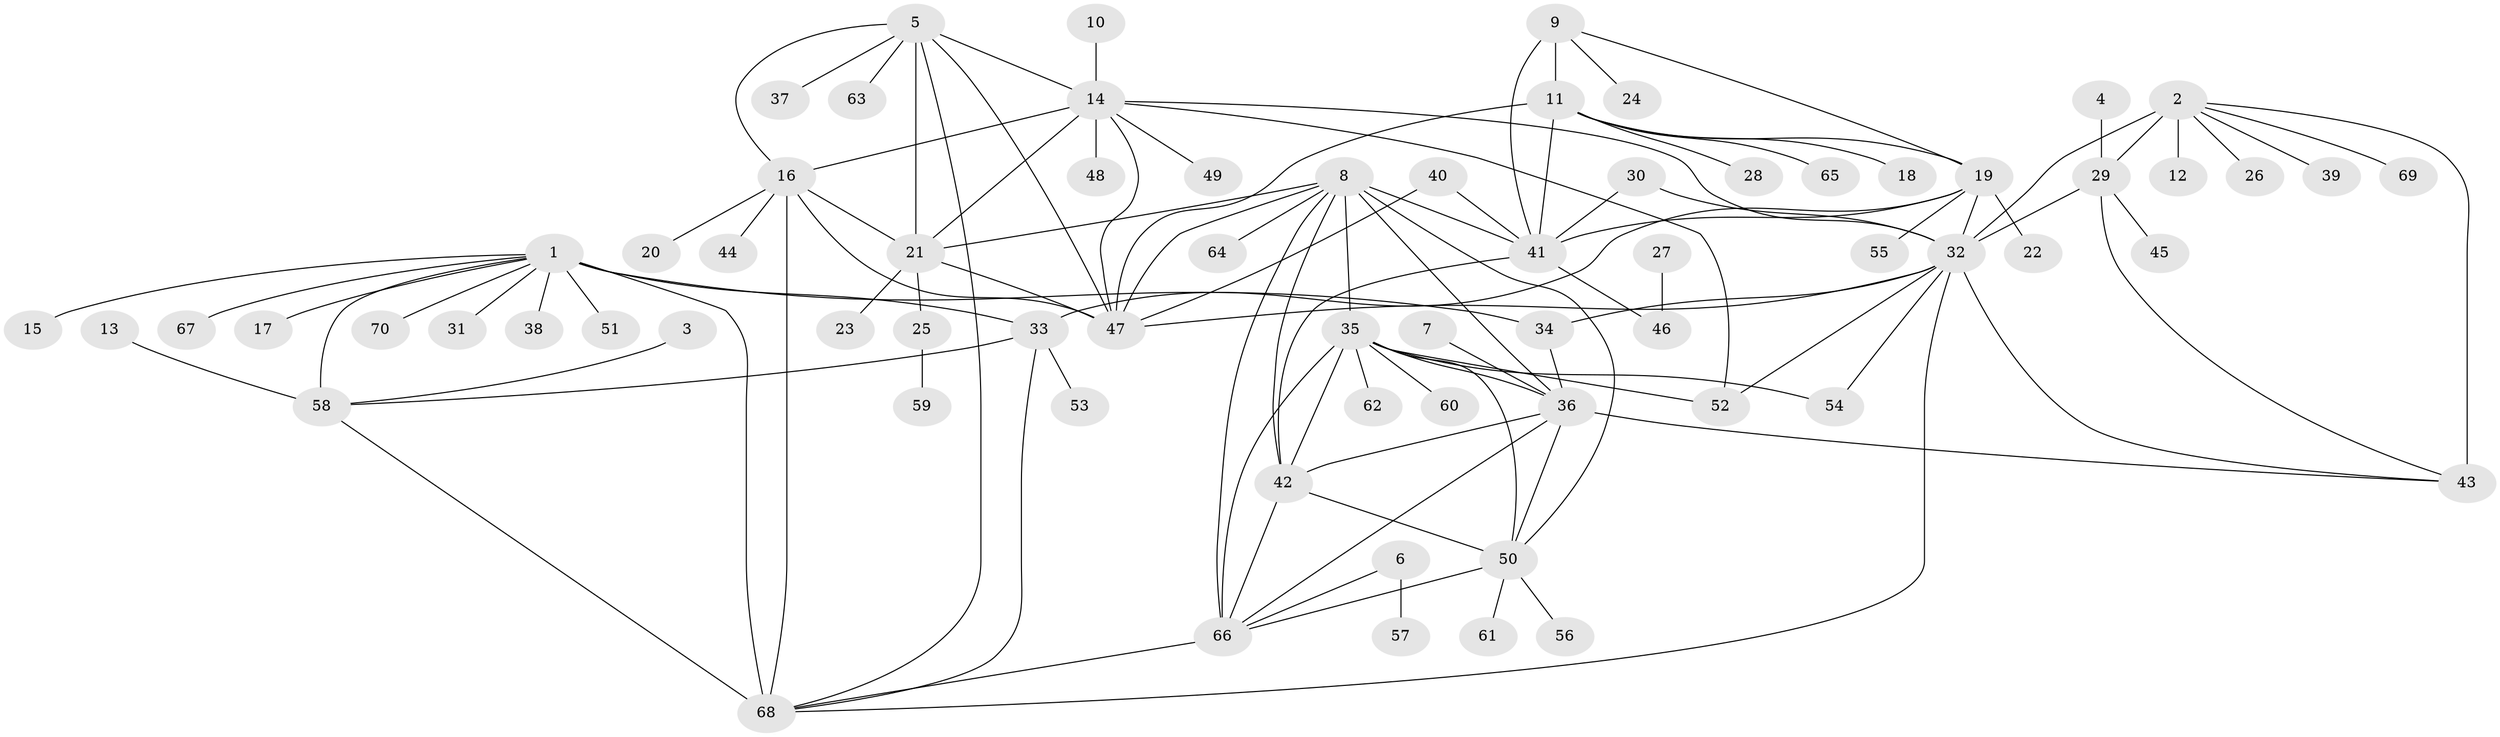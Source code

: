 // original degree distribution, {9: 0.04285714285714286, 11: 0.02857142857142857, 10: 0.04285714285714286, 6: 0.02142857142857143, 7: 0.02857142857142857, 8: 0.05714285714285714, 15: 0.007142857142857143, 12: 0.014285714285714285, 13: 0.007142857142857143, 3: 0.04285714285714286, 1: 0.5428571428571428, 2: 0.15714285714285714, 4: 0.007142857142857143}
// Generated by graph-tools (version 1.1) at 2025/02/03/09/25 03:02:52]
// undirected, 70 vertices, 111 edges
graph export_dot {
graph [start="1"]
  node [color=gray90,style=filled];
  1;
  2;
  3;
  4;
  5;
  6;
  7;
  8;
  9;
  10;
  11;
  12;
  13;
  14;
  15;
  16;
  17;
  18;
  19;
  20;
  21;
  22;
  23;
  24;
  25;
  26;
  27;
  28;
  29;
  30;
  31;
  32;
  33;
  34;
  35;
  36;
  37;
  38;
  39;
  40;
  41;
  42;
  43;
  44;
  45;
  46;
  47;
  48;
  49;
  50;
  51;
  52;
  53;
  54;
  55;
  56;
  57;
  58;
  59;
  60;
  61;
  62;
  63;
  64;
  65;
  66;
  67;
  68;
  69;
  70;
  1 -- 15 [weight=1.0];
  1 -- 17 [weight=1.0];
  1 -- 31 [weight=1.0];
  1 -- 33 [weight=4.0];
  1 -- 34 [weight=1.0];
  1 -- 38 [weight=1.0];
  1 -- 51 [weight=1.0];
  1 -- 58 [weight=4.0];
  1 -- 67 [weight=1.0];
  1 -- 68 [weight=4.0];
  1 -- 70 [weight=1.0];
  2 -- 12 [weight=1.0];
  2 -- 26 [weight=1.0];
  2 -- 29 [weight=4.0];
  2 -- 32 [weight=4.0];
  2 -- 39 [weight=1.0];
  2 -- 43 [weight=4.0];
  2 -- 69 [weight=1.0];
  3 -- 58 [weight=1.0];
  4 -- 29 [weight=1.0];
  5 -- 14 [weight=2.0];
  5 -- 16 [weight=2.0];
  5 -- 21 [weight=4.0];
  5 -- 37 [weight=1.0];
  5 -- 47 [weight=2.0];
  5 -- 63 [weight=1.0];
  5 -- 68 [weight=1.0];
  6 -- 57 [weight=1.0];
  6 -- 66 [weight=1.0];
  7 -- 36 [weight=1.0];
  8 -- 21 [weight=1.0];
  8 -- 35 [weight=2.0];
  8 -- 36 [weight=1.0];
  8 -- 41 [weight=1.0];
  8 -- 42 [weight=1.0];
  8 -- 47 [weight=1.0];
  8 -- 50 [weight=1.0];
  8 -- 64 [weight=1.0];
  8 -- 66 [weight=1.0];
  9 -- 11 [weight=3.0];
  9 -- 19 [weight=1.0];
  9 -- 24 [weight=1.0];
  9 -- 41 [weight=2.0];
  10 -- 14 [weight=1.0];
  11 -- 18 [weight=1.0];
  11 -- 19 [weight=3.0];
  11 -- 28 [weight=1.0];
  11 -- 41 [weight=6.0];
  11 -- 47 [weight=1.0];
  11 -- 65 [weight=1.0];
  13 -- 58 [weight=1.0];
  14 -- 16 [weight=1.0];
  14 -- 21 [weight=2.0];
  14 -- 32 [weight=1.0];
  14 -- 47 [weight=1.0];
  14 -- 48 [weight=1.0];
  14 -- 49 [weight=1.0];
  14 -- 52 [weight=1.0];
  16 -- 20 [weight=1.0];
  16 -- 21 [weight=2.0];
  16 -- 44 [weight=1.0];
  16 -- 47 [weight=1.0];
  16 -- 68 [weight=1.0];
  19 -- 22 [weight=1.0];
  19 -- 32 [weight=1.0];
  19 -- 33 [weight=1.0];
  19 -- 41 [weight=2.0];
  19 -- 55 [weight=1.0];
  21 -- 23 [weight=1.0];
  21 -- 25 [weight=1.0];
  21 -- 47 [weight=2.0];
  25 -- 59 [weight=1.0];
  27 -- 46 [weight=1.0];
  29 -- 32 [weight=1.0];
  29 -- 43 [weight=1.0];
  29 -- 45 [weight=1.0];
  30 -- 32 [weight=1.0];
  30 -- 41 [weight=1.0];
  32 -- 34 [weight=1.0];
  32 -- 43 [weight=1.0];
  32 -- 47 [weight=1.0];
  32 -- 52 [weight=1.0];
  32 -- 54 [weight=1.0];
  32 -- 68 [weight=1.0];
  33 -- 53 [weight=1.0];
  33 -- 58 [weight=1.0];
  33 -- 68 [weight=1.0];
  34 -- 36 [weight=1.0];
  35 -- 36 [weight=2.0];
  35 -- 42 [weight=2.0];
  35 -- 50 [weight=2.0];
  35 -- 52 [weight=1.0];
  35 -- 54 [weight=1.0];
  35 -- 60 [weight=1.0];
  35 -- 62 [weight=1.0];
  35 -- 66 [weight=2.0];
  36 -- 42 [weight=1.0];
  36 -- 43 [weight=1.0];
  36 -- 50 [weight=1.0];
  36 -- 66 [weight=1.0];
  40 -- 41 [weight=1.0];
  40 -- 47 [weight=1.0];
  41 -- 42 [weight=1.0];
  41 -- 46 [weight=1.0];
  42 -- 50 [weight=1.0];
  42 -- 66 [weight=1.0];
  50 -- 56 [weight=1.0];
  50 -- 61 [weight=1.0];
  50 -- 66 [weight=1.0];
  58 -- 68 [weight=1.0];
  66 -- 68 [weight=1.0];
}
